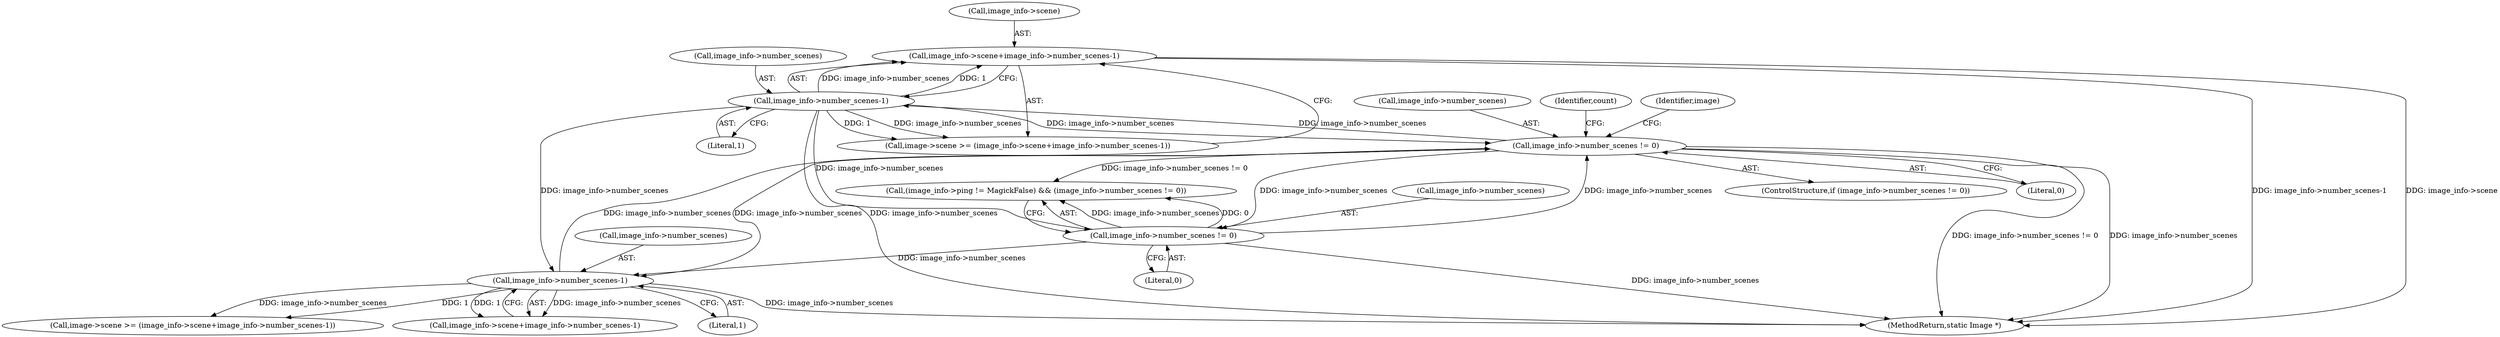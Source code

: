 digraph "0_ImageMagick_134463b926fa965571aa4febd61b810be5e7da05_0@pointer" {
"1002256" [label="(Call,image_info->scene+image_info->number_scenes-1)"];
"1002260" [label="(Call,image_info->number_scenes-1)"];
"1002246" [label="(Call,image_info->number_scenes != 0)"];
"1001179" [label="(Call,image_info->number_scenes != 0)"];
"1001193" [label="(Call,image_info->number_scenes-1)"];
"1002260" [label="(Call,image_info->number_scenes-1)"];
"1002245" [label="(ControlStructure,if (image_info->number_scenes != 0))"];
"1002264" [label="(Literal,1)"];
"1002254" [label="(Identifier,image)"];
"1002247" [label="(Call,image_info->number_scenes)"];
"1001180" [label="(Call,image_info->number_scenes)"];
"1002250" [label="(Literal,0)"];
"1001179" [label="(Call,image_info->number_scenes != 0)"];
"1002267" [label="(Identifier,count)"];
"1002261" [label="(Call,image_info->number_scenes)"];
"1002252" [label="(Call,image->scene >= (image_info->scene+image_info->number_scenes-1))"];
"1002256" [label="(Call,image_info->scene+image_info->number_scenes-1)"];
"1001185" [label="(Call,image->scene >= (image_info->scene+image_info->number_scenes-1))"];
"1002257" [label="(Call,image_info->scene)"];
"1001189" [label="(Call,image_info->scene+image_info->number_scenes-1)"];
"1001194" [label="(Call,image_info->number_scenes)"];
"1002340" [label="(MethodReturn,static Image *)"];
"1001173" [label="(Call,(image_info->ping != MagickFalse) && (image_info->number_scenes != 0))"];
"1002246" [label="(Call,image_info->number_scenes != 0)"];
"1001183" [label="(Literal,0)"];
"1001193" [label="(Call,image_info->number_scenes-1)"];
"1001197" [label="(Literal,1)"];
"1002256" -> "1002252"  [label="AST: "];
"1002256" -> "1002260"  [label="CFG: "];
"1002257" -> "1002256"  [label="AST: "];
"1002260" -> "1002256"  [label="AST: "];
"1002252" -> "1002256"  [label="CFG: "];
"1002256" -> "1002340"  [label="DDG: image_info->number_scenes-1"];
"1002256" -> "1002340"  [label="DDG: image_info->scene"];
"1002260" -> "1002256"  [label="DDG: image_info->number_scenes"];
"1002260" -> "1002256"  [label="DDG: 1"];
"1002260" -> "1002264"  [label="CFG: "];
"1002261" -> "1002260"  [label="AST: "];
"1002264" -> "1002260"  [label="AST: "];
"1002260" -> "1002340"  [label="DDG: image_info->number_scenes"];
"1002260" -> "1001179"  [label="DDG: image_info->number_scenes"];
"1002260" -> "1001193"  [label="DDG: image_info->number_scenes"];
"1002260" -> "1002246"  [label="DDG: image_info->number_scenes"];
"1002260" -> "1002252"  [label="DDG: image_info->number_scenes"];
"1002260" -> "1002252"  [label="DDG: 1"];
"1002246" -> "1002260"  [label="DDG: image_info->number_scenes"];
"1002246" -> "1002245"  [label="AST: "];
"1002246" -> "1002250"  [label="CFG: "];
"1002247" -> "1002246"  [label="AST: "];
"1002250" -> "1002246"  [label="AST: "];
"1002254" -> "1002246"  [label="CFG: "];
"1002267" -> "1002246"  [label="CFG: "];
"1002246" -> "1002340"  [label="DDG: image_info->number_scenes != 0"];
"1002246" -> "1002340"  [label="DDG: image_info->number_scenes"];
"1002246" -> "1001173"  [label="DDG: image_info->number_scenes != 0"];
"1002246" -> "1001179"  [label="DDG: image_info->number_scenes"];
"1002246" -> "1001193"  [label="DDG: image_info->number_scenes"];
"1001179" -> "1002246"  [label="DDG: image_info->number_scenes"];
"1001193" -> "1002246"  [label="DDG: image_info->number_scenes"];
"1001179" -> "1001173"  [label="AST: "];
"1001179" -> "1001183"  [label="CFG: "];
"1001180" -> "1001179"  [label="AST: "];
"1001183" -> "1001179"  [label="AST: "];
"1001173" -> "1001179"  [label="CFG: "];
"1001179" -> "1002340"  [label="DDG: image_info->number_scenes"];
"1001179" -> "1001173"  [label="DDG: image_info->number_scenes"];
"1001179" -> "1001173"  [label="DDG: 0"];
"1001179" -> "1001193"  [label="DDG: image_info->number_scenes"];
"1001193" -> "1001189"  [label="AST: "];
"1001193" -> "1001197"  [label="CFG: "];
"1001194" -> "1001193"  [label="AST: "];
"1001197" -> "1001193"  [label="AST: "];
"1001189" -> "1001193"  [label="CFG: "];
"1001193" -> "1002340"  [label="DDG: image_info->number_scenes"];
"1001193" -> "1001185"  [label="DDG: image_info->number_scenes"];
"1001193" -> "1001185"  [label="DDG: 1"];
"1001193" -> "1001189"  [label="DDG: image_info->number_scenes"];
"1001193" -> "1001189"  [label="DDG: 1"];
}
